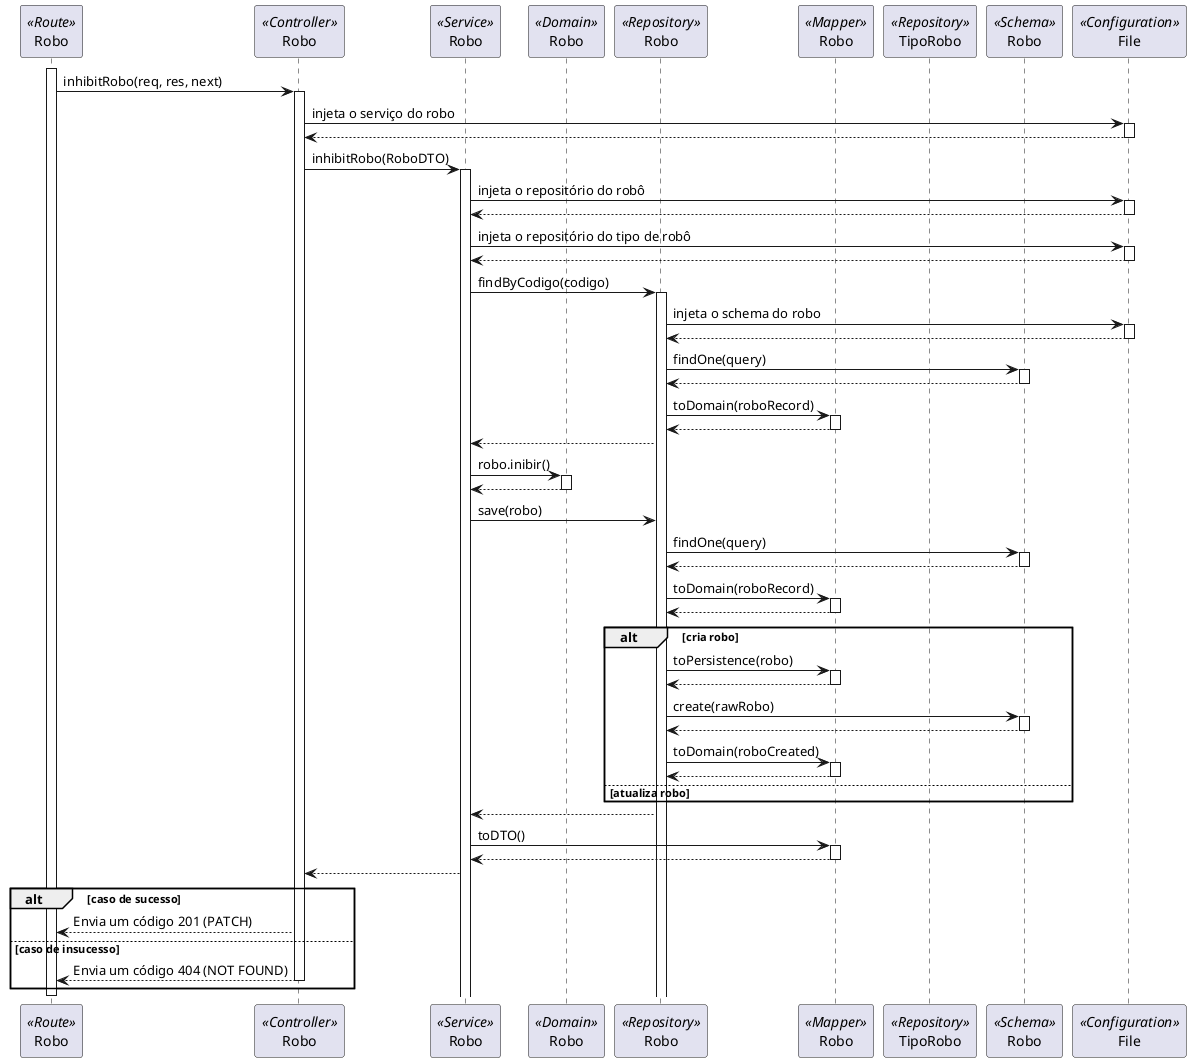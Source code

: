 @startuml vp3

participant Robo as route <<Route>>
participant Robo as ctrl <<Controller>>
participant Robo as service  <<Service>>
participant Robo as domain <<Domain>>
participant Robo as repo <<Repository>>
participant Robo as mapper <<Mapper>>
participant TipoRobo as tiporepo <<Repository>>
participant Robo as schema <<Schema>>
participant File as cf <<Configuration>>

activate route
route -> ctrl++: inhibitRobo(req, res, next)
ctrl -> cf++: injeta o serviço do robo
cf --> ctrl: 
deactivate cf
ctrl -> service++: inhibitRobo(RoboDTO)
service -> cf++: injeta o repositório do robô
cf --> service:
deactivate cf
service -> cf++: injeta o repositório do tipo de robô
cf --> service:
deactivate cf
service -> repo++: findByCodigo(codigo) 
repo -> cf++: injeta o schema do robo
cf --> repo:
deactivate cf
repo -> schema++: findOne(query)
schema --> repo: 
deactivate schema
repo -> mapper++: toDomain(roboRecord)
mapper --> repo: 
deactivate mapper
repo --> service: 
service -> domain++: robo.inibir()
domain --> service:
deactivate domain
service -> repo: save(robo)
repo -> schema++: findOne(query)
schema --> repo: 
deactivate schema
repo -> mapper++: toDomain(roboRecord)
mapper --> repo: 
deactivate mapper
alt cria robo
repo -> mapper : toPersistence(robo)
mapper++
mapper --> repo
mapper--
repo -> schema++ : create(rawRobo)
schema --> repo
deactivate schema
repo -> mapper : toDomain(roboCreated)
mapper++
mapper --> repo
mapper--
else atualiza robo
end
repo --> service:
service -> mapper++: toDTO()
mapper --> service:
deactivate mapper
service --> ctrl:

alt caso de sucesso
    ctrl --> route : Envia um código 201 (PATCH)
else caso de insucesso
    ctrl --> route : Envia um código 404 (NOT FOUND)
    ctrl--
end

deactivate route 
@enduml